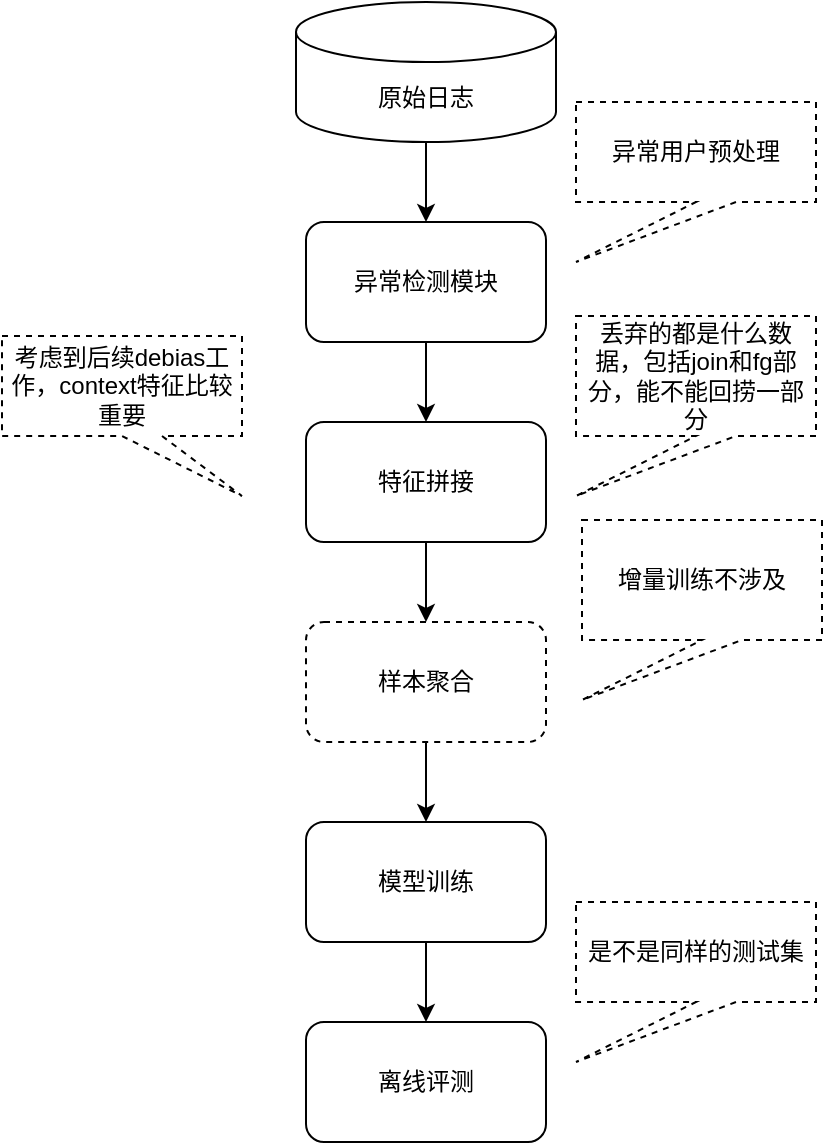 <mxfile version="14.8.0" type="github"><diagram id="g9bQjQ-0H_QAfOZl3baL" name="Page-1"><mxGraphModel dx="946" dy="614" grid="0" gridSize="10" guides="1" tooltips="1" connect="1" arrows="1" fold="1" page="1" pageScale="1" pageWidth="850" pageHeight="1100" math="0" shadow="0"><root><mxCell id="0"/><mxCell id="1" parent="0"/><mxCell id="arTcgUdt7-_KjNSHEysv-3" style="edgeStyle=orthogonalEdgeStyle;rounded=0;orthogonalLoop=1;jettySize=auto;html=1;entryX=0.5;entryY=0;entryDx=0;entryDy=0;" parent="1" source="arTcgUdt7-_KjNSHEysv-1" target="arTcgUdt7-_KjNSHEysv-2" edge="1"><mxGeometry relative="1" as="geometry"/></mxCell><mxCell id="arTcgUdt7-_KjNSHEysv-1" value="原始日志" style="shape=cylinder3;whiteSpace=wrap;html=1;boundedLbl=1;backgroundOutline=1;size=15;" parent="1" vertex="1"><mxGeometry x="250" y="90" width="130" height="70" as="geometry"/></mxCell><mxCell id="arTcgUdt7-_KjNSHEysv-8" style="edgeStyle=orthogonalEdgeStyle;rounded=0;orthogonalLoop=1;jettySize=auto;html=1;entryX=0.5;entryY=0;entryDx=0;entryDy=0;" parent="1" source="arTcgUdt7-_KjNSHEysv-2" target="arTcgUdt7-_KjNSHEysv-4" edge="1"><mxGeometry relative="1" as="geometry"/></mxCell><mxCell id="arTcgUdt7-_KjNSHEysv-2" value="异常检测模块" style="rounded=1;whiteSpace=wrap;html=1;" parent="1" vertex="1"><mxGeometry x="255" y="200" width="120" height="60" as="geometry"/></mxCell><mxCell id="arTcgUdt7-_KjNSHEysv-9" style="edgeStyle=orthogonalEdgeStyle;rounded=0;orthogonalLoop=1;jettySize=auto;html=1;" parent="1" source="arTcgUdt7-_KjNSHEysv-4" target="arTcgUdt7-_KjNSHEysv-5" edge="1"><mxGeometry relative="1" as="geometry"/></mxCell><mxCell id="arTcgUdt7-_KjNSHEysv-4" value="特征拼接" style="rounded=1;whiteSpace=wrap;html=1;" parent="1" vertex="1"><mxGeometry x="255" y="300" width="120" height="60" as="geometry"/></mxCell><mxCell id="arTcgUdt7-_KjNSHEysv-10" style="edgeStyle=orthogonalEdgeStyle;rounded=0;orthogonalLoop=1;jettySize=auto;html=1;entryX=0.5;entryY=0;entryDx=0;entryDy=0;" parent="1" source="arTcgUdt7-_KjNSHEysv-5" target="arTcgUdt7-_KjNSHEysv-6" edge="1"><mxGeometry relative="1" as="geometry"/></mxCell><mxCell id="arTcgUdt7-_KjNSHEysv-5" value="样本聚合" style="rounded=1;whiteSpace=wrap;html=1;dashed=1;" parent="1" vertex="1"><mxGeometry x="255" y="400" width="120" height="60" as="geometry"/></mxCell><mxCell id="arTcgUdt7-_KjNSHEysv-11" style="edgeStyle=orthogonalEdgeStyle;rounded=0;orthogonalLoop=1;jettySize=auto;html=1;entryX=0.5;entryY=0;entryDx=0;entryDy=0;" parent="1" source="arTcgUdt7-_KjNSHEysv-6" target="arTcgUdt7-_KjNSHEysv-7" edge="1"><mxGeometry relative="1" as="geometry"/></mxCell><mxCell id="arTcgUdt7-_KjNSHEysv-6" value="模型训练" style="rounded=1;whiteSpace=wrap;html=1;" parent="1" vertex="1"><mxGeometry x="255" y="500" width="120" height="60" as="geometry"/></mxCell><mxCell id="arTcgUdt7-_KjNSHEysv-7" value="离线评测" style="rounded=1;whiteSpace=wrap;html=1;" parent="1" vertex="1"><mxGeometry x="255" y="600" width="120" height="60" as="geometry"/></mxCell><mxCell id="arTcgUdt7-_KjNSHEysv-12" value="异常用户预处理" style="shape=callout;whiteSpace=wrap;html=1;perimeter=calloutPerimeter;position2=0;dashed=1;" parent="1" vertex="1"><mxGeometry x="390" y="140" width="120" height="80" as="geometry"/></mxCell><mxCell id="arTcgUdt7-_KjNSHEysv-13" value="丢弃的都是什么数据，包括join和fg部分，能不能回捞一部分" style="shape=callout;whiteSpace=wrap;html=1;perimeter=calloutPerimeter;position2=0;dashed=1;" parent="1" vertex="1"><mxGeometry x="390" y="247" width="120" height="90" as="geometry"/></mxCell><mxCell id="arTcgUdt7-_KjNSHEysv-14" value="是不是同样的测试集" style="shape=callout;whiteSpace=wrap;html=1;perimeter=calloutPerimeter;position2=0;dashed=1;" parent="1" vertex="1"><mxGeometry x="390" y="540" width="120" height="80" as="geometry"/></mxCell><mxCell id="arTcgUdt7-_KjNSHEysv-15" value="考虑到后续debias工作，context特征比较重要" style="shape=callout;whiteSpace=wrap;html=1;perimeter=calloutPerimeter;position2=1;dashed=1;" parent="1" vertex="1"><mxGeometry x="103" y="257" width="120" height="80" as="geometry"/></mxCell><mxCell id="arTcgUdt7-_KjNSHEysv-16" value="增量训练不涉及" style="shape=callout;whiteSpace=wrap;html=1;perimeter=calloutPerimeter;position2=0;dashed=1;" parent="1" vertex="1"><mxGeometry x="393" y="349" width="120" height="90" as="geometry"/></mxCell></root></mxGraphModel></diagram></mxfile>